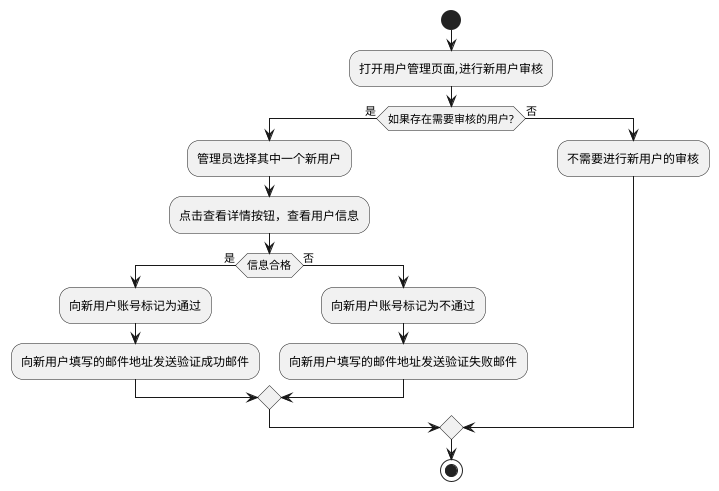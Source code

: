 @startuml

start
:打开用户管理页面,进行新用户审核;
if (如果存在需要审核的用户?) then (是)
    :管理员选择其中一个新用户;
    :点击查看详情按钮，查看用户信息;
    if (信息合格) then (是)
        :向新用户账号标记为通过;
        :向新用户填写的邮件地址发送验证成功邮件;
    else (否)
        :向新用户账号标记为不通过;
        :向新用户填写的邮件地址发送验证失败邮件;
    endif
else (否)
    :不需要进行新用户的审核;
endif
stop
@enduml